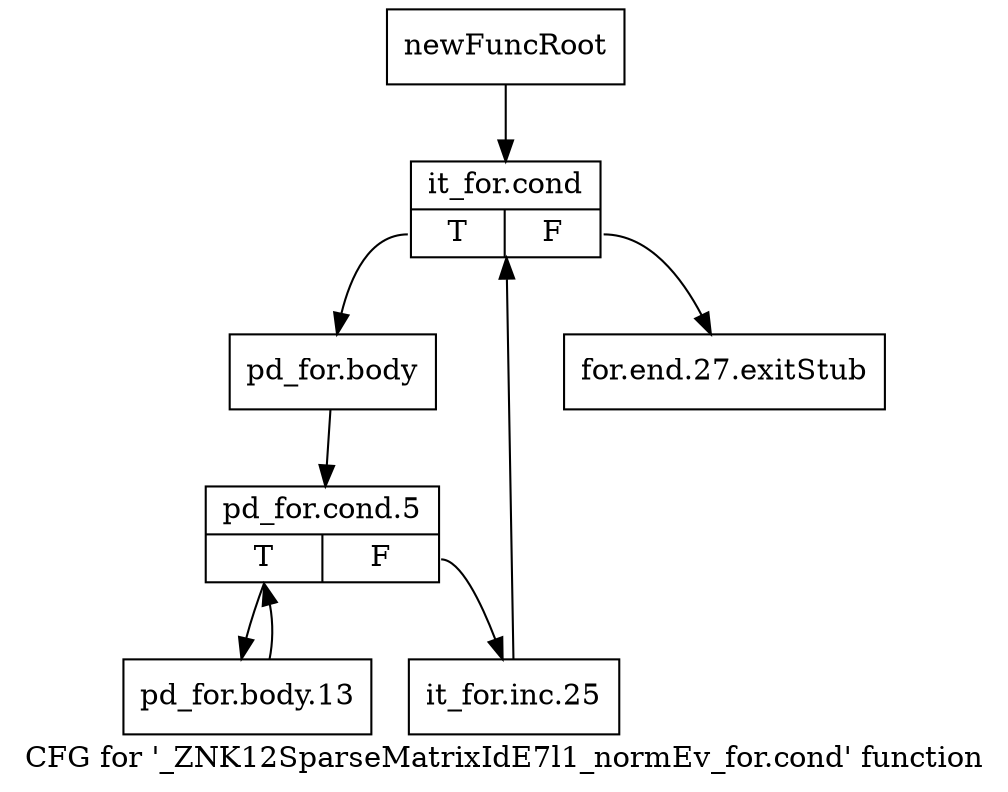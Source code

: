 digraph "CFG for '_ZNK12SparseMatrixIdE7l1_normEv_for.cond' function" {
	label="CFG for '_ZNK12SparseMatrixIdE7l1_normEv_for.cond' function";

	Node0x9685030 [shape=record,label="{newFuncRoot}"];
	Node0x9685030 -> Node0x96850d0;
	Node0x9685080 [shape=record,label="{for.end.27.exitStub}"];
	Node0x96850d0 [shape=record,label="{it_for.cond|{<s0>T|<s1>F}}"];
	Node0x96850d0:s0 -> Node0x9685120;
	Node0x96850d0:s1 -> Node0x9685080;
	Node0x9685120 [shape=record,label="{pd_for.body}"];
	Node0x9685120 -> Node0x9685170;
	Node0x9685170 [shape=record,label="{pd_for.cond.5|{<s0>T|<s1>F}}"];
	Node0x9685170:s0 -> Node0x9685210;
	Node0x9685170:s1 -> Node0x96851c0;
	Node0x96851c0 [shape=record,label="{it_for.inc.25}"];
	Node0x96851c0 -> Node0x96850d0;
	Node0x9685210 [shape=record,label="{pd_for.body.13}"];
	Node0x9685210 -> Node0x9685170;
}
